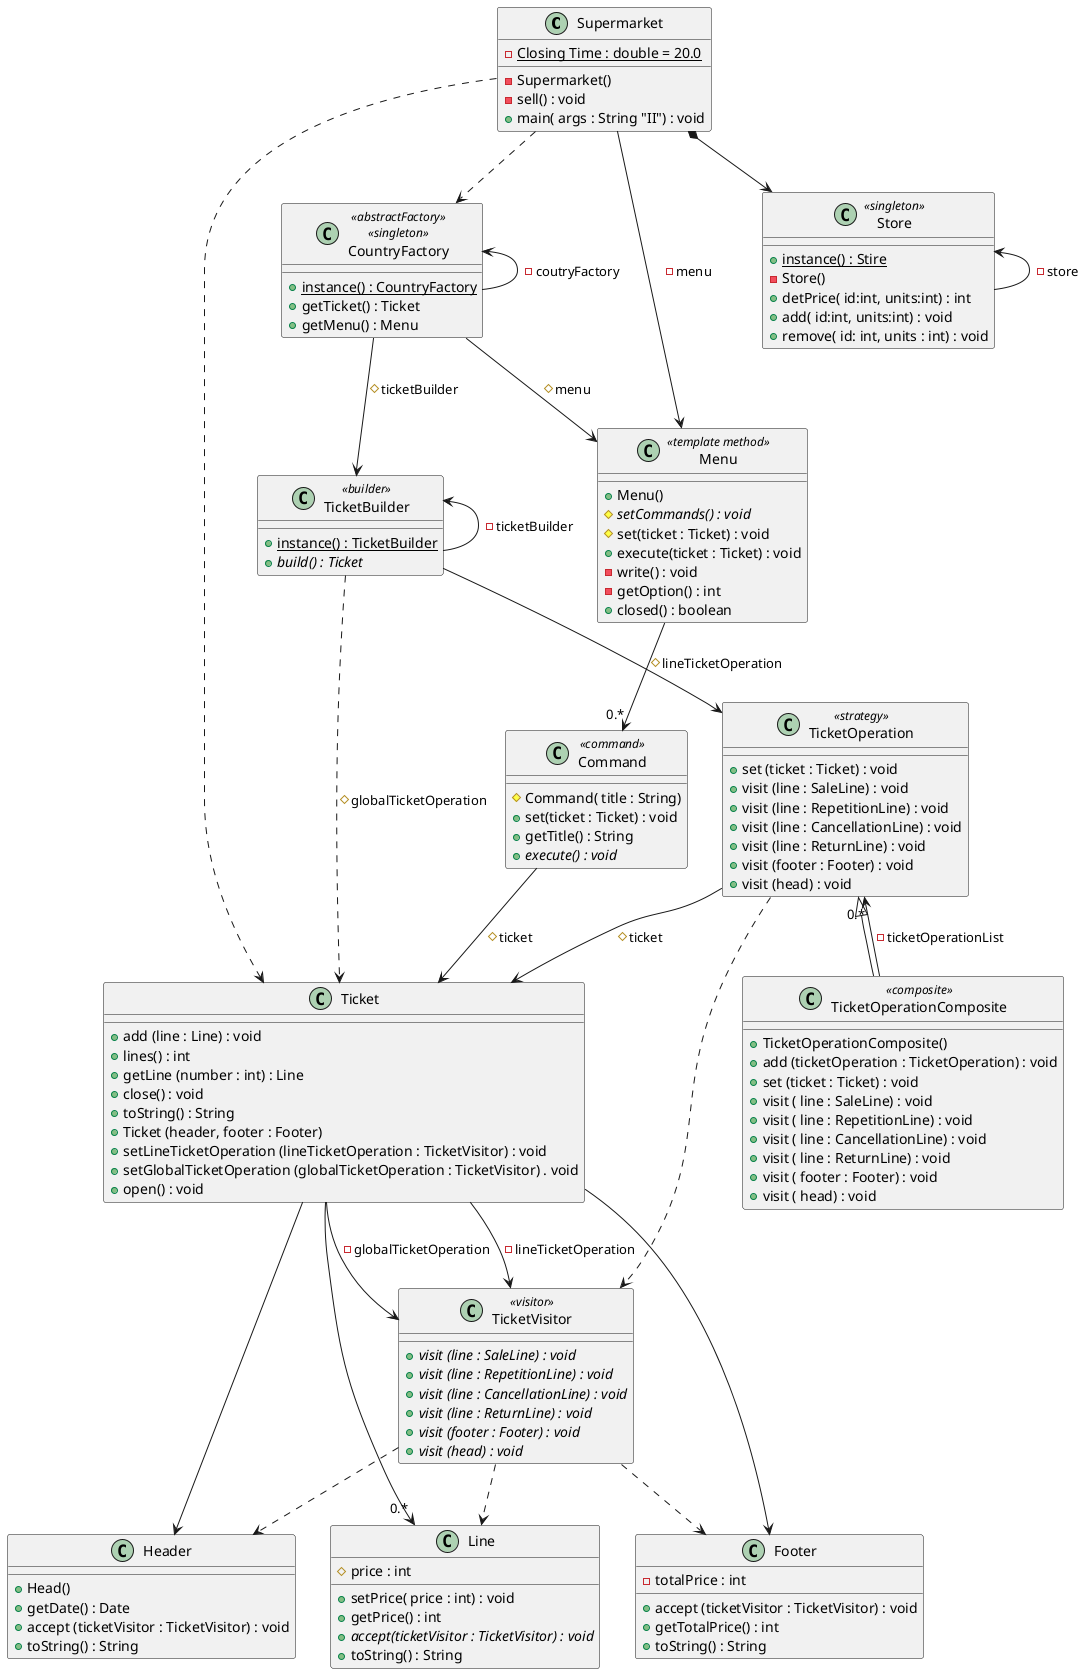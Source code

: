 @startuml overview

class Supermarket {
-{static} Closing Time : double = 20.0
- Supermarket()
- sell() : void
+ main( args : String "II") : void
}

class Menu <<template method>> {
+ Menu()
#{abstract} setCommands() : void
# set(ticket : Ticket) : void
+ execute(ticket : Ticket) : void
- write() : void
- getOption() : int
+ closed() : boolean
}

class CountryFactory <<abstractFactory>> <<singleton>> {
+ {static} instance() : CountryFactory
+ getTicket() : Ticket
+ getMenu() : Menu
}

class Store <<singleton>> {
+ {static} instance() : Stire
- Store()
+ detPrice( id:int, units:int) : int
+ add( id:int, units:int) : void
+ remove( id: int, units : int) : void
}

class TicketBuilder <<builder>> {
+ {static} instance() : TicketBuilder
+ {abstract} build() : Ticket
}

class Command <<command>> {
# Command( title : String)
+ set(ticket : Ticket) : void
+ getTitle() : String
+ {abstract} execute() : void
}

class TicketOperation <<strategy>> {
+ set (ticket : Ticket) : void
+ visit (line : SaleLine) : void
+ visit (line : RepetitionLine) : void
+ visit (line : CancellationLine) : void
+ visit (line : ReturnLine) : void
+ visit (footer : Footer) : void
+ visit (head) : void
}

class Ticket {
+ add (line : Line) : void
+ lines() : int
+ getLine (number : int) : Line
+ close() : void
+ toString() : String
+ Ticket (header, footer : Footer)
+ setLineTicketOperation (lineTicketOperation : TicketVisitor) : void
+ setGlobalTicketOperation (globalTicketOperation : TicketVisitor) . void
+ open() : void
}

class TicketOperationComposite <<composite>> {
+ TicketOperationComposite()
+ add (ticketOperation : TicketOperation) : void
+ set (ticket : Ticket) : void
+ visit ( line : SaleLine) : void
+ visit ( line : RepetitionLine) : void
+ visit ( line : CancellationLine) : void
+ visit ( line : ReturnLine) : void
+ visit ( footer : Footer) : void
+ visit ( head) : void
}

class Header {
+ Head()
+ getDate() : Date
+ accept (ticketVisitor : TicketVisitor) : void
+ toString() : String
}

class Line {
# price : int
+ setPrice( price : int) : void
+ getPrice() : int
+ {abstract} accept(ticketVisitor : TicketVisitor) : void
+ toString() : String
}

class TicketVisitor <<visitor>> {
+ {abstract} visit (line : SaleLine) : void
+ {abstract} visit (line : RepetitionLine) : void
+ {abstract} visit (line : CancellationLine) : void
+ {abstract} visit (line : ReturnLine) : void
+ {abstract} visit (footer : Footer) : void
+ {abstract} visit (head) : void
}

class Footer {
- totalPrice : int
+ accept (ticketVisitor : TicketVisitor) : void
+ getTotalPrice() : int
+ toString() : String
}

Supermarket --> Menu :-menu
Supermarket ..> Ticket
Supermarket ..> CountryFactory
Supermarket *--> Store
CountryFactory <-- CountryFactory :-coutryFactory
CountryFactory --> Menu : #menu
CountryFactory --> TicketBuilder : #ticketBuilder
Store <-- Store :-store
Menu --> "0.*" Command
TicketBuilder <-- TicketBuilder :-ticketBuilder
TicketBuilder ..> Ticket :#globalTicketOperation
TicketBuilder --> TicketOperation :#lineTicketOperation
Command --> Ticket :#ticket
TicketOperation -->  Ticket :#ticket
TicketOperation ..> TicketVisitor
TicketOperation <|-- TicketOperationComposite
TicketOperation "0.*" <-- TicketOperationComposite : -ticketOperationList
Ticket --> Header
Ticket --> "0.*" Line
Ticket --> Footer
Ticket --> TicketVisitor :-globalTicketOperation
Ticket --> TicketVisitor :-lineTicketOperation
TicketVisitor ..> Header
TicketVisitor ..> Line
TicketVisitor ..> Footer
@enduml